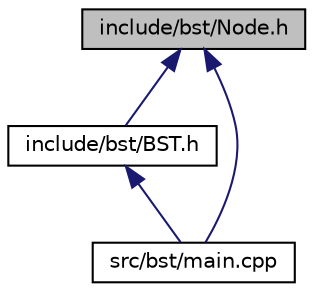 digraph "include/bst/Node.h"
{
  edge [fontname="Helvetica",fontsize="10",labelfontname="Helvetica",labelfontsize="10"];
  node [fontname="Helvetica",fontsize="10",shape=record];
  Node1 [label="include/bst/Node.h",height=0.2,width=0.4,color="black", fillcolor="grey75", style="filled", fontcolor="black"];
  Node1 -> Node2 [dir="back",color="midnightblue",fontsize="10",style="solid"];
  Node2 [label="include/bst/BST.h",height=0.2,width=0.4,color="black", fillcolor="white", style="filled",URL="$_b_s_t_8h.html"];
  Node2 -> Node3 [dir="back",color="midnightblue",fontsize="10",style="solid"];
  Node3 [label="src/bst/main.cpp",height=0.2,width=0.4,color="black", fillcolor="white", style="filled",URL="$bst_2main_8cpp.html"];
  Node1 -> Node3 [dir="back",color="midnightblue",fontsize="10",style="solid"];
}
